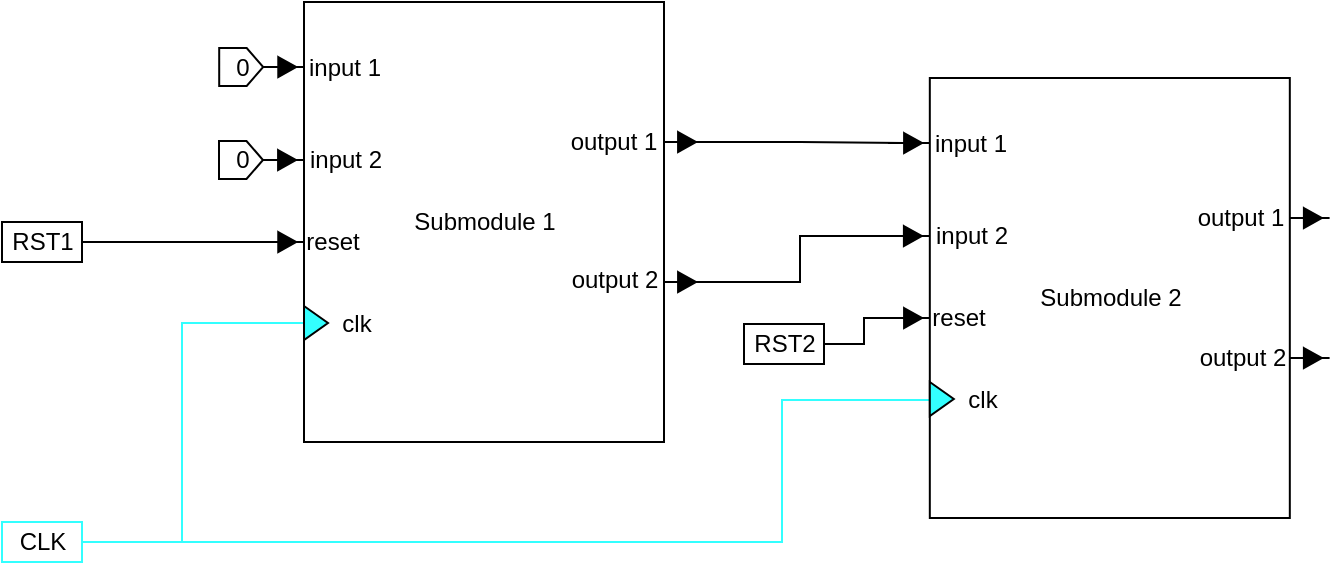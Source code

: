 <mxfile>
    <diagram id="hPD14SkwtZDkbTMTvTvp" name="Page-1">
        <mxGraphModel dx="1836" dy="1535" grid="0" gridSize="1" guides="1" tooltips="1" connect="1" arrows="1" fold="1" page="1" pageScale="1" pageWidth="850" pageHeight="1100" math="0" shadow="0">
            <root>
                <mxCell id="0"/>
                <mxCell id="1" parent="0"/>
                <mxCell id="13" style="edgeStyle=orthogonalEdgeStyle;html=1;endArrow=none;endFill=0;bendable=1;noJump=0;flowAnimation=0;ignoreEdge=0;orthogonalLoop=0;orthogonal=0;enumerate=0;comic=0;arcSize=0;startFill=1;entryX=0;entryY=0.5;entryDx=0;entryDy=0;exitX=0;exitY=0;exitDx=40;exitDy=10;exitPerimeter=0;strokeColor=#33FFFF;" parent="1" source="19" target="xuoFPVKf5IApUfL9so8E-78" edge="1">
                    <mxGeometry relative="1" as="geometry">
                        <mxPoint x="-700" y="-430" as="sourcePoint"/>
                        <mxPoint x="-300" y="-510" as="targetPoint"/>
                        <Array as="points">
                            <mxPoint x="-350" y="-430"/>
                            <mxPoint x="-350" y="-501"/>
                            <mxPoint x="-276" y="-501"/>
                        </Array>
                    </mxGeometry>
                </mxCell>
                <mxCell id="14" style="edgeStyle=orthogonalEdgeStyle;html=1;endArrow=none;endFill=0;bendable=1;noJump=0;flowAnimation=0;ignoreEdge=0;orthogonalLoop=0;orthogonal=0;enumerate=0;comic=0;arcSize=0;startFill=1;entryX=0;entryY=0.5;entryDx=0;entryDy=0;strokeColor=#33FFFF;" parent="1" target="xuoFPVKf5IApUfL9so8E-55" edge="1">
                    <mxGeometry relative="1" as="geometry">
                        <mxPoint x="-650" y="-430" as="sourcePoint"/>
                        <mxPoint x="-620" y="-540" as="targetPoint"/>
                        <Array as="points">
                            <mxPoint x="-650" y="-539"/>
                        </Array>
                    </mxGeometry>
                </mxCell>
                <mxCell id="19" value="CLK" style="externalPins=0;recursiveResize=0;shadow=0;dashed=0;align=center;html=1;strokeWidth=1;shape=mxgraph.rtl.abstract.entity;container=1;collapsible=0;kind=input;drawPins=0;left=0;right=1;bottom=0;top=0;comic=0;sketch=0;strokeColor=#33FFFF;" parent="1" vertex="1">
                    <mxGeometry x="-740" y="-440" width="40" height="20" as="geometry"/>
                </mxCell>
                <mxCell id="23" style="edgeStyle=orthogonalEdgeStyle;comic=0;html=1;exitX=0;exitY=0;exitDx=20;exitDy=10;exitPerimeter=0;entryX=0;entryY=0.5;entryDx=0;entryDy=0;startFill=1;endArrow=none;endFill=0;" parent="1" source="20" target="xuoFPVKf5IApUfL9so8E-43" edge="1">
                    <mxGeometry relative="1" as="geometry"/>
                </mxCell>
                <mxCell id="20" value="RST1" style="externalPins=0;recursiveResize=0;shadow=0;dashed=0;align=center;html=1;strokeWidth=1;shape=mxgraph.rtl.abstract.entity;container=1;collapsible=0;kind=input;drawPins=0;left=0;right=1;bottom=0;top=0;comic=0;sketch=0;" parent="1" vertex="1">
                    <mxGeometry x="-740" y="-590" width="40" height="20" as="geometry"/>
                </mxCell>
                <mxCell id="xuoFPVKf5IApUfL9so8E-37" value="0" style="shape=offPageConnector;html=1;rotation=0;direction=north;" parent="1" vertex="1">
                    <mxGeometry x="-631.5" y="-630.5" width="22" height="19" as="geometry"/>
                </mxCell>
                <mxCell id="xuoFPVKf5IApUfL9so8E-41" value="0" style="shape=offPageConnector;html=1;rotation=0;direction=north;" parent="1" vertex="1">
                    <mxGeometry x="-631.4" y="-677" width="22" height="19" as="geometry"/>
                </mxCell>
                <UserObject label="" link="http://127.0.0.1:8000/block/microarchitecture/sub1/" id="xuoFPVKf5IApUfL9so8E-73">
                    <mxCell style="group" parent="1" vertex="1" connectable="0">
                        <mxGeometry x="-608.91" y="-700" width="215.91" height="220" as="geometry"/>
                    </mxCell>
                </UserObject>
                <UserObject label="Submodule 1" link="http://127.0.0.1:8000/block/microarchitecture/sub1/" id="2">
                    <mxCell style="externalPins=0;recursiveResize=0;shadow=0;dashed=0;align=center;html=1;strokeWidth=1;shape=mxgraph.rtl.abstract.entity;container=1;collapsible=0;kind=sequential;drawPins=0;left=0;right=0;bottom=0;top=0;type=none;treeFolding=0;comic=0;enumerate=0;moveCells=0;metaEdit=0;backgroundOutline=0;snapToPoint=0;noLabel=0;rightArr=output%201%3Ao,output%202%3Ao;type_size=30;" parent="xuoFPVKf5IApUfL9so8E-73" vertex="1">
                        <mxGeometry x="19.91" width="180" height="220" as="geometry"/>
                    </mxCell>
                </UserObject>
                <mxCell id="xuoFPVKf5IApUfL9so8E-45" value="input 1" style="text;html=1;align=center;verticalAlign=middle;whiteSpace=wrap;rounded=0;" parent="2" vertex="1">
                    <mxGeometry y="25.75" width="41" height="13.5" as="geometry"/>
                </mxCell>
                <mxCell id="xuoFPVKf5IApUfL9so8E-53" value="input 2" style="text;html=1;align=center;verticalAlign=middle;whiteSpace=wrap;rounded=0;" parent="2" vertex="1">
                    <mxGeometry y="72.25" width="42" height="13.5" as="geometry"/>
                </mxCell>
                <mxCell id="xuoFPVKf5IApUfL9so8E-55" value="" style="triangle;whiteSpace=wrap;html=1;fillColor=#33FFFF;" parent="2" vertex="1">
                    <mxGeometry y="152" width="12" height="17" as="geometry"/>
                </mxCell>
                <mxCell id="xuoFPVKf5IApUfL9so8E-56" value="reset" style="text;html=1;align=center;verticalAlign=middle;whiteSpace=wrap;rounded=0;" parent="2" vertex="1">
                    <mxGeometry y="113" width="29" height="13.5" as="geometry"/>
                </mxCell>
                <mxCell id="xuoFPVKf5IApUfL9so8E-72" value="clk" style="text;html=1;align=center;verticalAlign=middle;whiteSpace=wrap;rounded=0;" parent="2" vertex="1">
                    <mxGeometry x="12" y="153.75" width="29" height="13.5" as="geometry"/>
                </mxCell>
                <mxCell id="xuoFPVKf5IApUfL9so8E-98" value="output 1" style="text;html=1;align=center;verticalAlign=middle;whiteSpace=wrap;rounded=0;" parent="2" vertex="1">
                    <mxGeometry x="130" y="63" width="50" height="13.5" as="geometry"/>
                </mxCell>
                <mxCell id="xuoFPVKf5IApUfL9so8E-99" value="output 2" style="text;html=1;align=center;verticalAlign=middle;whiteSpace=wrap;rounded=0;" parent="2" vertex="1">
                    <mxGeometry x="131" y="132" width="49" height="13.5" as="geometry"/>
                </mxCell>
                <mxCell id="xuoFPVKf5IApUfL9so8E-32" style="edgeStyle=orthogonalEdgeStyle;comic=0;html=1;exitX=0.5;exitY=1;exitDx=0;exitDy=0;entryX=0;entryY=0.5;entryDx=0;entryDy=0;startFill=1;endArrow=none;endFill=0;" parent="xuoFPVKf5IApUfL9so8E-73" source="xuoFPVKf5IApUfL9so8E-37" target="xuoFPVKf5IApUfL9so8E-34" edge="1">
                    <mxGeometry relative="1" as="geometry">
                        <mxPoint x="9.95" y="79" as="targetPoint"/>
                        <mxPoint x="-1.05" y="79" as="sourcePoint"/>
                    </mxGeometry>
                </mxCell>
                <mxCell id="xuoFPVKf5IApUfL9so8E-34" value="" style="triangle;whiteSpace=wrap;html=1;fillColor=#000000;" parent="xuoFPVKf5IApUfL9so8E-73" vertex="1">
                    <mxGeometry x="6.95" y="74" width="8.96" height="10" as="geometry"/>
                </mxCell>
                <mxCell id="xuoFPVKf5IApUfL9so8E-35" style="edgeStyle=orthogonalEdgeStyle;rounded=0;orthogonalLoop=1;jettySize=auto;html=1;exitX=1;exitY=0.5;exitDx=0;exitDy=0;entryX=1.435;entryY=0.508;entryDx=0;entryDy=0;entryPerimeter=0;endArrow=none;endFill=0;" parent="xuoFPVKf5IApUfL9so8E-73" source="xuoFPVKf5IApUfL9so8E-34" target="xuoFPVKf5IApUfL9so8E-34" edge="1">
                    <mxGeometry relative="1" as="geometry"/>
                </mxCell>
                <mxCell id="xuoFPVKf5IApUfL9so8E-38" style="edgeStyle=orthogonalEdgeStyle;comic=0;html=1;exitX=0.5;exitY=1;exitDx=0;exitDy=0;entryX=0;entryY=0.5;entryDx=0;entryDy=0;startFill=1;endArrow=none;endFill=0;" parent="xuoFPVKf5IApUfL9so8E-73" source="xuoFPVKf5IApUfL9so8E-41" target="xuoFPVKf5IApUfL9so8E-39" edge="1">
                    <mxGeometry relative="1" as="geometry">
                        <mxPoint x="10.05" y="32.5" as="targetPoint"/>
                        <mxPoint x="-0.95" y="32.5" as="sourcePoint"/>
                    </mxGeometry>
                </mxCell>
                <mxCell id="xuoFPVKf5IApUfL9so8E-39" value="" style="triangle;whiteSpace=wrap;html=1;fillColor=#000000;" parent="xuoFPVKf5IApUfL9so8E-73" vertex="1">
                    <mxGeometry x="7.05" y="27.5" width="8.96" height="10" as="geometry"/>
                </mxCell>
                <mxCell id="xuoFPVKf5IApUfL9so8E-40" style="edgeStyle=orthogonalEdgeStyle;rounded=0;orthogonalLoop=1;jettySize=auto;html=1;exitX=1;exitY=0.5;exitDx=0;exitDy=0;entryX=1.435;entryY=0.508;entryDx=0;entryDy=0;entryPerimeter=0;endArrow=none;endFill=0;" parent="xuoFPVKf5IApUfL9so8E-73" source="xuoFPVKf5IApUfL9so8E-39" target="xuoFPVKf5IApUfL9so8E-39" edge="1">
                    <mxGeometry relative="1" as="geometry"/>
                </mxCell>
                <mxCell id="xuoFPVKf5IApUfL9so8E-42" style="edgeStyle=orthogonalEdgeStyle;comic=0;html=1;exitX=0.5;exitY=1;exitDx=0;exitDy=0;entryX=0;entryY=0.5;entryDx=0;entryDy=0;startFill=1;endArrow=none;endFill=0;" parent="xuoFPVKf5IApUfL9so8E-73" target="xuoFPVKf5IApUfL9so8E-43" edge="1">
                    <mxGeometry relative="1" as="geometry">
                        <mxPoint x="10.04" y="120" as="targetPoint"/>
                        <mxPoint y="120" as="sourcePoint"/>
                    </mxGeometry>
                </mxCell>
                <mxCell id="xuoFPVKf5IApUfL9so8E-43" value="" style="triangle;whiteSpace=wrap;html=1;fillColor=#000000;" parent="xuoFPVKf5IApUfL9so8E-73" vertex="1">
                    <mxGeometry x="7.04" y="115" width="8.96" height="10" as="geometry"/>
                </mxCell>
                <mxCell id="xuoFPVKf5IApUfL9so8E-44" style="edgeStyle=orthogonalEdgeStyle;rounded=0;orthogonalLoop=1;jettySize=auto;html=1;exitX=1;exitY=0.5;exitDx=0;exitDy=0;entryX=1.435;entryY=0.508;entryDx=0;entryDy=0;entryPerimeter=0;endArrow=none;endFill=0;" parent="xuoFPVKf5IApUfL9so8E-73" source="xuoFPVKf5IApUfL9so8E-43" target="xuoFPVKf5IApUfL9so8E-43" edge="1">
                    <mxGeometry relative="1" as="geometry"/>
                </mxCell>
                <mxCell id="xuoFPVKf5IApUfL9so8E-57" style="edgeStyle=orthogonalEdgeStyle;comic=0;html=1;exitX=0.5;exitY=1;exitDx=0;exitDy=0;entryX=0;entryY=0.5;entryDx=0;entryDy=0;startFill=1;endArrow=none;endFill=0;" parent="xuoFPVKf5IApUfL9so8E-73" target="xuoFPVKf5IApUfL9so8E-58" edge="1">
                    <mxGeometry relative="1" as="geometry">
                        <mxPoint x="209.95" y="70" as="targetPoint"/>
                        <mxPoint x="199.91" y="70" as="sourcePoint"/>
                    </mxGeometry>
                </mxCell>
                <mxCell id="xuoFPVKf5IApUfL9so8E-58" value="" style="triangle;whiteSpace=wrap;html=1;fillColor=#000000;" parent="xuoFPVKf5IApUfL9so8E-73" vertex="1">
                    <mxGeometry x="206.95" y="65" width="8.96" height="10" as="geometry"/>
                </mxCell>
                <mxCell id="xuoFPVKf5IApUfL9so8E-60" style="edgeStyle=orthogonalEdgeStyle;comic=0;html=1;exitX=0.5;exitY=1;exitDx=0;exitDy=0;entryX=0;entryY=0.5;entryDx=0;entryDy=0;startFill=1;endArrow=none;endFill=0;" parent="xuoFPVKf5IApUfL9so8E-73" target="xuoFPVKf5IApUfL9so8E-61" edge="1">
                    <mxGeometry relative="1" as="geometry">
                        <mxPoint x="209.95" y="140" as="targetPoint"/>
                        <mxPoint x="199.91" y="140" as="sourcePoint"/>
                    </mxGeometry>
                </mxCell>
                <mxCell id="xuoFPVKf5IApUfL9so8E-61" value="" style="triangle;whiteSpace=wrap;html=1;fillColor=#000000;" parent="xuoFPVKf5IApUfL9so8E-73" vertex="1">
                    <mxGeometry x="206.95" y="135" width="8.96" height="10" as="geometry"/>
                </mxCell>
                <UserObject label="" link="http://127.0.0.1:8000/block/microarchitecture/sub1/" id="xuoFPVKf5IApUfL9so8E-74">
                    <mxCell style="group" parent="1" vertex="1" connectable="0">
                        <mxGeometry x="-296.0" y="-662" width="215.91" height="220" as="geometry"/>
                    </mxCell>
                </UserObject>
                <UserObject label="Submodule 2" link="http://127.0.0.1:8000/block/microarchitecture/sub1/" id="xuoFPVKf5IApUfL9so8E-75">
                    <mxCell style="externalPins=1;recursiveResize=0;shadow=0;dashed=0;align=center;html=1;strokeWidth=1;shape=mxgraph.rtl.abstract.entity;container=1;collapsible=0;kind=sequential;drawPins=1;left=0;right=0;bottom=0;top=0;type=none;treeFolding=0;comic=0;enumerate=0;moveCells=0;metaEdit=0;backgroundOutline=0;snapToPoint=0;noLabel=0;rightArr=output%201%3Ao,output%202%3Ao;rightRot=180;" parent="xuoFPVKf5IApUfL9so8E-74" vertex="1">
                        <mxGeometry x="19.91" width="180" height="220" as="geometry"/>
                    </mxCell>
                </UserObject>
                <mxCell id="xuoFPVKf5IApUfL9so8E-76" value="input 1" style="text;html=1;align=center;verticalAlign=middle;whiteSpace=wrap;rounded=0;" parent="xuoFPVKf5IApUfL9so8E-75" vertex="1">
                    <mxGeometry y="25.75" width="41" height="13.5" as="geometry"/>
                </mxCell>
                <mxCell id="xuoFPVKf5IApUfL9so8E-77" value="input 2" style="text;html=1;align=center;verticalAlign=middle;whiteSpace=wrap;rounded=0;" parent="xuoFPVKf5IApUfL9so8E-75" vertex="1">
                    <mxGeometry y="72.25" width="42" height="13.5" as="geometry"/>
                </mxCell>
                <mxCell id="xuoFPVKf5IApUfL9so8E-78" value="" style="triangle;whiteSpace=wrap;html=1;fillColor=#33FFFF;" parent="xuoFPVKf5IApUfL9so8E-75" vertex="1">
                    <mxGeometry y="152" width="12" height="17" as="geometry"/>
                </mxCell>
                <mxCell id="xuoFPVKf5IApUfL9so8E-79" value="reset" style="text;html=1;align=center;verticalAlign=middle;whiteSpace=wrap;rounded=0;" parent="xuoFPVKf5IApUfL9so8E-75" vertex="1">
                    <mxGeometry y="113" width="29" height="13.5" as="geometry"/>
                </mxCell>
                <mxCell id="xuoFPVKf5IApUfL9so8E-80" value="clk" style="text;html=1;align=center;verticalAlign=middle;whiteSpace=wrap;rounded=0;" parent="xuoFPVKf5IApUfL9so8E-75" vertex="1">
                    <mxGeometry x="12" y="153.75" width="29" height="13.5" as="geometry"/>
                </mxCell>
                <mxCell id="xuoFPVKf5IApUfL9so8E-101" value="output 2" style="text;html=1;align=center;verticalAlign=middle;whiteSpace=wrap;rounded=0;" parent="xuoFPVKf5IApUfL9so8E-75" vertex="1">
                    <mxGeometry x="133" y="133" width="47" height="13.5" as="geometry"/>
                </mxCell>
                <mxCell id="xuoFPVKf5IApUfL9so8E-81" style="edgeStyle=orthogonalEdgeStyle;comic=0;html=1;exitX=0.5;exitY=1;exitDx=0;exitDy=0;entryX=0;entryY=0.5;entryDx=0;entryDy=0;startFill=1;endArrow=none;endFill=0;" parent="xuoFPVKf5IApUfL9so8E-74" target="xuoFPVKf5IApUfL9so8E-82" edge="1">
                    <mxGeometry relative="1" as="geometry">
                        <mxPoint x="9.95" y="79" as="targetPoint"/>
                        <mxPoint x="-1.05" y="79" as="sourcePoint"/>
                    </mxGeometry>
                </mxCell>
                <mxCell id="xuoFPVKf5IApUfL9so8E-82" value="" style="triangle;whiteSpace=wrap;html=1;fillColor=#000000;" parent="xuoFPVKf5IApUfL9so8E-74" vertex="1">
                    <mxGeometry x="6.95" y="74" width="8.96" height="10" as="geometry"/>
                </mxCell>
                <mxCell id="xuoFPVKf5IApUfL9so8E-83" style="edgeStyle=orthogonalEdgeStyle;rounded=0;orthogonalLoop=1;jettySize=auto;html=1;exitX=1;exitY=0.5;exitDx=0;exitDy=0;entryX=1.435;entryY=0.508;entryDx=0;entryDy=0;entryPerimeter=0;endArrow=none;endFill=0;" parent="xuoFPVKf5IApUfL9so8E-74" source="xuoFPVKf5IApUfL9so8E-82" target="xuoFPVKf5IApUfL9so8E-82" edge="1">
                    <mxGeometry relative="1" as="geometry"/>
                </mxCell>
                <mxCell id="xuoFPVKf5IApUfL9so8E-84" style="edgeStyle=orthogonalEdgeStyle;comic=0;html=1;exitX=0.5;exitY=1;exitDx=0;exitDy=0;entryX=0;entryY=0.5;entryDx=0;entryDy=0;startFill=1;endArrow=none;endFill=0;" parent="xuoFPVKf5IApUfL9so8E-74" target="xuoFPVKf5IApUfL9so8E-85" edge="1">
                    <mxGeometry relative="1" as="geometry">
                        <mxPoint x="10.05" y="32.5" as="targetPoint"/>
                        <mxPoint x="-0.95" y="32.5" as="sourcePoint"/>
                    </mxGeometry>
                </mxCell>
                <mxCell id="xuoFPVKf5IApUfL9so8E-85" value="" style="triangle;whiteSpace=wrap;html=1;fillColor=#000000;" parent="xuoFPVKf5IApUfL9so8E-74" vertex="1">
                    <mxGeometry x="7.05" y="27.5" width="8.96" height="10" as="geometry"/>
                </mxCell>
                <mxCell id="xuoFPVKf5IApUfL9so8E-86" style="edgeStyle=orthogonalEdgeStyle;rounded=0;orthogonalLoop=1;jettySize=auto;html=1;exitX=1;exitY=0.5;exitDx=0;exitDy=0;entryX=1.435;entryY=0.508;entryDx=0;entryDy=0;entryPerimeter=0;endArrow=none;endFill=0;" parent="xuoFPVKf5IApUfL9so8E-74" source="xuoFPVKf5IApUfL9so8E-85" target="xuoFPVKf5IApUfL9so8E-85" edge="1">
                    <mxGeometry relative="1" as="geometry"/>
                </mxCell>
                <mxCell id="xuoFPVKf5IApUfL9so8E-87" style="edgeStyle=orthogonalEdgeStyle;comic=0;html=1;exitX=0.5;exitY=1;exitDx=0;exitDy=0;entryX=0;entryY=0.5;entryDx=0;entryDy=0;startFill=1;endArrow=none;endFill=0;" parent="xuoFPVKf5IApUfL9so8E-74" target="xuoFPVKf5IApUfL9so8E-88" edge="1">
                    <mxGeometry relative="1" as="geometry">
                        <mxPoint x="10.04" y="120" as="targetPoint"/>
                        <mxPoint y="120" as="sourcePoint"/>
                    </mxGeometry>
                </mxCell>
                <mxCell id="xuoFPVKf5IApUfL9so8E-88" value="" style="triangle;whiteSpace=wrap;html=1;fillColor=#000000;" parent="xuoFPVKf5IApUfL9so8E-74" vertex="1">
                    <mxGeometry x="7.04" y="115" width="8.96" height="10" as="geometry"/>
                </mxCell>
                <mxCell id="xuoFPVKf5IApUfL9so8E-89" style="edgeStyle=orthogonalEdgeStyle;rounded=0;orthogonalLoop=1;jettySize=auto;html=1;exitX=1;exitY=0.5;exitDx=0;exitDy=0;entryX=1.435;entryY=0.508;entryDx=0;entryDy=0;entryPerimeter=0;endArrow=none;endFill=0;" parent="xuoFPVKf5IApUfL9so8E-74" source="xuoFPVKf5IApUfL9so8E-88" target="xuoFPVKf5IApUfL9so8E-88" edge="1">
                    <mxGeometry relative="1" as="geometry"/>
                </mxCell>
                <mxCell id="xuoFPVKf5IApUfL9so8E-90" style="edgeStyle=orthogonalEdgeStyle;comic=0;html=1;exitX=0.5;exitY=1;exitDx=0;exitDy=0;entryX=0;entryY=0.5;entryDx=0;entryDy=0;startFill=1;endArrow=none;endFill=0;" parent="xuoFPVKf5IApUfL9so8E-74" target="xuoFPVKf5IApUfL9so8E-91" edge="1">
                    <mxGeometry relative="1" as="geometry">
                        <mxPoint x="209.95" y="70" as="targetPoint"/>
                        <mxPoint x="199.91" y="70" as="sourcePoint"/>
                    </mxGeometry>
                </mxCell>
                <mxCell id="xuoFPVKf5IApUfL9so8E-91" value="" style="triangle;whiteSpace=wrap;html=1;fillColor=#000000;" parent="xuoFPVKf5IApUfL9so8E-74" vertex="1">
                    <mxGeometry x="206.95" y="65" width="8.96" height="10" as="geometry"/>
                </mxCell>
                <mxCell id="xuoFPVKf5IApUfL9so8E-92" style="edgeStyle=orthogonalEdgeStyle;rounded=0;orthogonalLoop=1;jettySize=auto;html=1;exitX=1;exitY=0.5;exitDx=0;exitDy=0;entryX=1.435;entryY=0.508;entryDx=0;entryDy=0;entryPerimeter=0;endArrow=none;endFill=0;" parent="xuoFPVKf5IApUfL9so8E-74" source="xuoFPVKf5IApUfL9so8E-91" target="xuoFPVKf5IApUfL9so8E-91" edge="1">
                    <mxGeometry relative="1" as="geometry"/>
                </mxCell>
                <mxCell id="xuoFPVKf5IApUfL9so8E-93" style="edgeStyle=orthogonalEdgeStyle;comic=0;html=1;exitX=0.5;exitY=1;exitDx=0;exitDy=0;entryX=0;entryY=0.5;entryDx=0;entryDy=0;startFill=1;endArrow=none;endFill=0;" parent="xuoFPVKf5IApUfL9so8E-74" target="xuoFPVKf5IApUfL9so8E-94" edge="1">
                    <mxGeometry relative="1" as="geometry">
                        <mxPoint x="209.95" y="140" as="targetPoint"/>
                        <mxPoint x="199.91" y="140" as="sourcePoint"/>
                    </mxGeometry>
                </mxCell>
                <mxCell id="xuoFPVKf5IApUfL9so8E-94" value="" style="triangle;whiteSpace=wrap;html=1;fillColor=#000000;" parent="xuoFPVKf5IApUfL9so8E-74" vertex="1">
                    <mxGeometry x="206.95" y="135" width="8.96" height="10" as="geometry"/>
                </mxCell>
                <mxCell id="xuoFPVKf5IApUfL9so8E-95" style="edgeStyle=orthogonalEdgeStyle;rounded=0;orthogonalLoop=1;jettySize=auto;html=1;exitX=1;exitY=0.5;exitDx=0;exitDy=0;entryX=1.435;entryY=0.508;entryDx=0;entryDy=0;entryPerimeter=0;endArrow=none;endFill=0;" parent="xuoFPVKf5IApUfL9so8E-74" source="xuoFPVKf5IApUfL9so8E-94" target="xuoFPVKf5IApUfL9so8E-94" edge="1">
                    <mxGeometry relative="1" as="geometry"/>
                </mxCell>
                <mxCell id="xuoFPVKf5IApUfL9so8E-100" value="output 1" style="text;html=1;align=center;verticalAlign=middle;whiteSpace=wrap;rounded=0;" parent="xuoFPVKf5IApUfL9so8E-74" vertex="1">
                    <mxGeometry x="151" y="63.25" width="48.91" height="13.5" as="geometry"/>
                </mxCell>
                <mxCell id="xuoFPVKf5IApUfL9so8E-59" style="edgeStyle=orthogonalEdgeStyle;rounded=0;orthogonalLoop=1;jettySize=auto;html=1;exitX=1;exitY=0.5;exitDx=0;exitDy=0;entryX=0;entryY=0.5;entryDx=0;entryDy=0;endArrow=none;endFill=0;" parent="1" source="xuoFPVKf5IApUfL9so8E-58" target="xuoFPVKf5IApUfL9so8E-85" edge="1">
                    <mxGeometry relative="1" as="geometry"/>
                </mxCell>
                <mxCell id="xuoFPVKf5IApUfL9so8E-62" style="edgeStyle=orthogonalEdgeStyle;rounded=0;orthogonalLoop=1;jettySize=auto;html=1;exitX=1;exitY=0.5;exitDx=0;exitDy=0;entryX=0;entryY=0.5;entryDx=0;entryDy=0;endArrow=none;endFill=0;" parent="1" source="xuoFPVKf5IApUfL9so8E-61" target="xuoFPVKf5IApUfL9so8E-82" edge="1">
                    <mxGeometry relative="1" as="geometry"/>
                </mxCell>
                <mxCell id="xuoFPVKf5IApUfL9so8E-96" style="edgeStyle=orthogonalEdgeStyle;comic=0;html=1;exitX=0;exitY=0;exitDx=20;exitDy=10;exitPerimeter=0;entryX=0;entryY=0.5;entryDx=0;entryDy=0;startFill=1;endArrow=none;endFill=0;arcSize=0;" parent="1" source="xuoFPVKf5IApUfL9so8E-97" target="xuoFPVKf5IApUfL9so8E-88" edge="1">
                    <mxGeometry relative="1" as="geometry">
                        <mxPoint x="-288.96" y="-544" as="targetPoint"/>
                    </mxGeometry>
                </mxCell>
                <mxCell id="xuoFPVKf5IApUfL9so8E-97" value="RST2" style="externalPins=0;recursiveResize=0;shadow=0;dashed=0;align=center;html=1;strokeWidth=1;shape=mxgraph.rtl.abstract.entity;container=1;collapsible=0;kind=input;drawPins=0;left=0;right=1;bottom=0;top=0;comic=0;sketch=0;" parent="1" vertex="1">
                    <mxGeometry x="-369" y="-539" width="40" height="20" as="geometry"/>
                </mxCell>
            </root>
        </mxGraphModel>
    </diagram>
</mxfile>